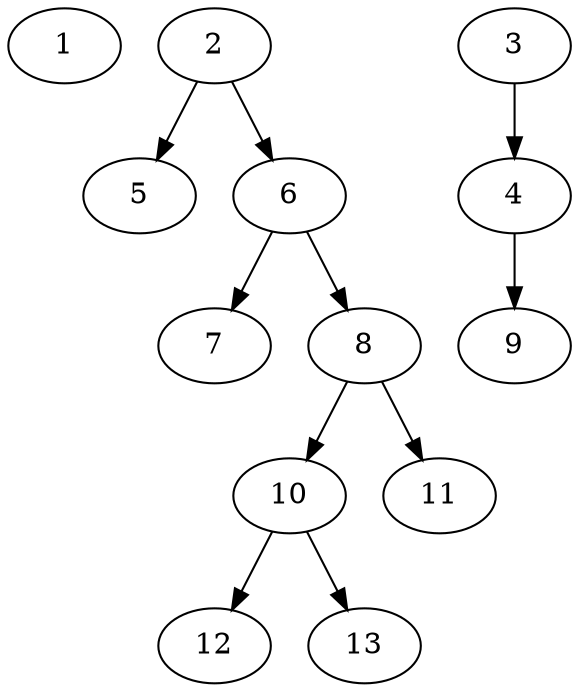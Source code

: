 // DAG (tier=1-easy, mode=data, n=13, ccr=0.316, fat=0.465, density=0.248, regular=0.713, jump=0.059, mindata=1048576, maxdata=8388608)
// DAG automatically generated by daggen at Sun Aug 24 16:33:33 2025
// /home/ermia/Project/Environments/daggen/bin/daggen --dot --ccr 0.316 --fat 0.465 --regular 0.713 --density 0.248 --jump 0.059 --mindata 1048576 --maxdata 8388608 -n 13 
digraph G {
  1 [size="5220559828833739", alpha="0.20", expect_size="2610279914416869"]
  2 [size="18321697483561404", alpha="0.19", expect_size="9160848741780702"]
  2 -> 5 [size ="357040765534208"]
  2 -> 6 [size ="357040765534208"]
  3 [size="454421592686086848", alpha="0.00", expect_size="227210796343043424"]
  3 -> 4 [size ="182398276861952"]
  4 [size="541142538201740607488", alpha="0.02", expect_size="270571269100870303744"]
  4 -> 9 [size ="531248564928512"]
  5 [size="511027622361609024", alpha="0.19", expect_size="255513811180804512"]
  6 [size="36207722876465744", alpha="0.04", expect_size="18103861438232872"]
  6 -> 7 [size ="36642278604800"]
  6 -> 8 [size ="36642278604800"]
  7 [size="311370176738954838016", alpha="0.09", expect_size="155685088369477419008"]
  8 [size="667804653205983360", alpha="0.12", expect_size="333902326602991680"]
  8 -> 10 [size ="474379137843200"]
  8 -> 11 [size ="474379137843200"]
  9 [size="148292595469428719616", alpha="0.07", expect_size="74146297734714359808"]
  10 [size="52212977893376000000", alpha="0.17", expect_size="26106488946688000000"]
  10 -> 12 [size ="111757230080000"]
  10 -> 13 [size ="111757230080000"]
  11 [size="580903732097749504", alpha="0.11", expect_size="290451866048874752"]
  12 [size="430209836523434", alpha="0.13", expect_size="215104918261717"]
  13 [size="28129966688305152000", alpha="0.08", expect_size="14064983344152576000"]
}